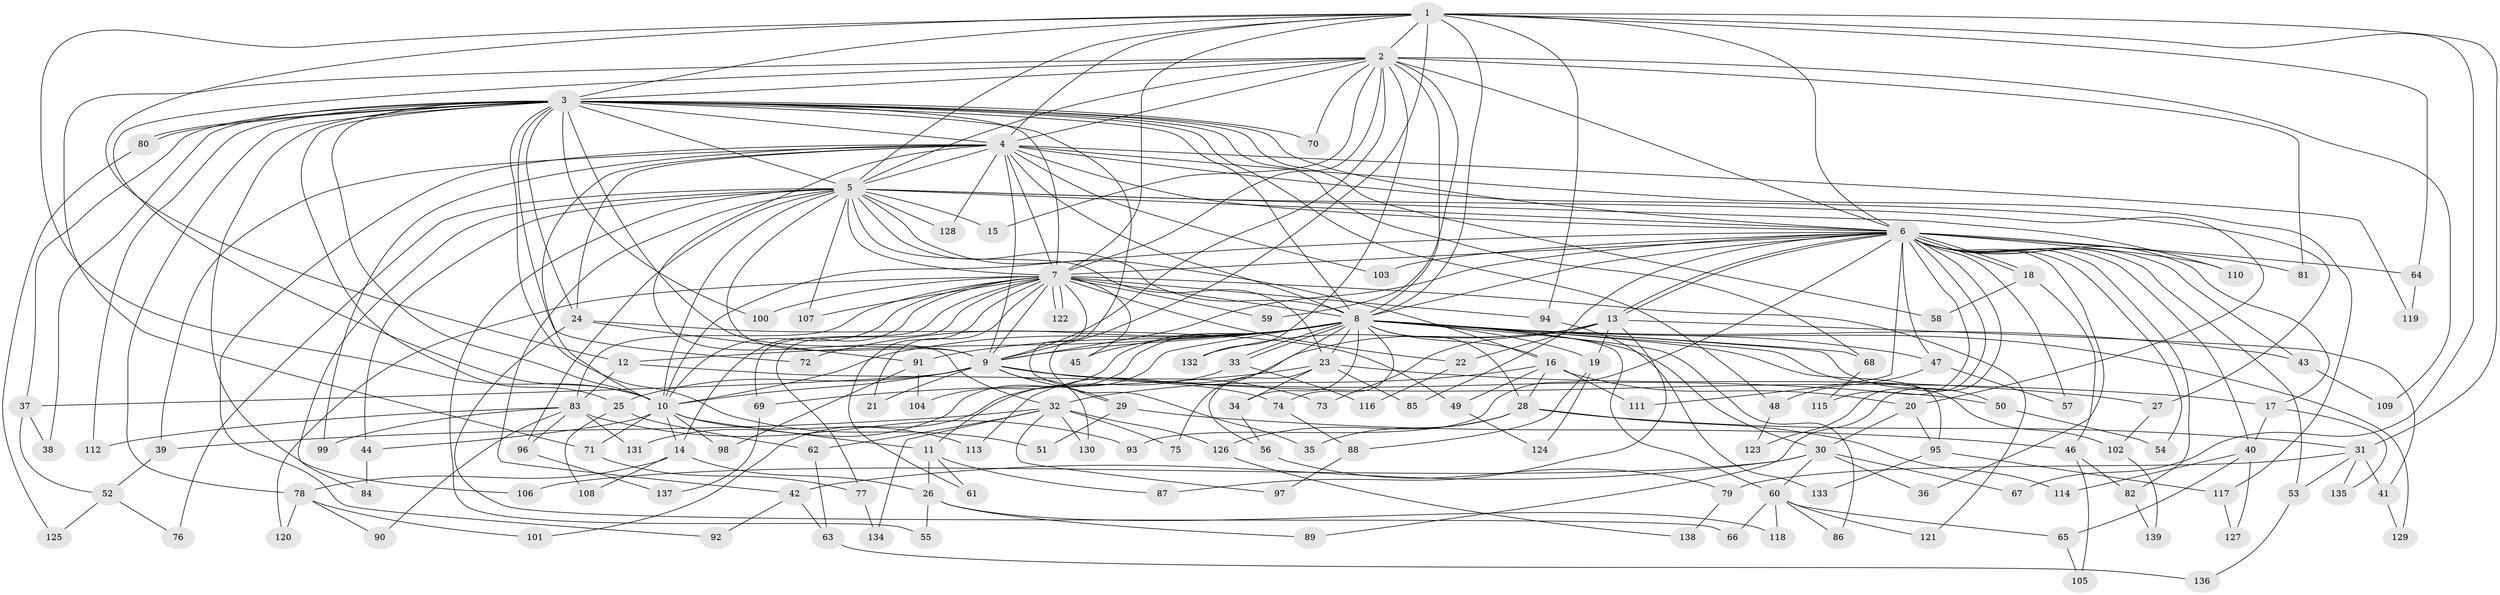 // coarse degree distribution, {16: 0.01818181818181818, 24: 0.03636363636363636, 2: 0.6181818181818182, 3: 0.09090909090909091, 15: 0.01818181818181818, 4: 0.05454545454545454, 1: 0.07272727272727272, 5: 0.01818181818181818, 13: 0.01818181818181818, 12: 0.01818181818181818, 19: 0.01818181818181818, 7: 0.01818181818181818}
// Generated by graph-tools (version 1.1) at 2025/47/03/04/25 21:47:01]
// undirected, 139 vertices, 303 edges
graph export_dot {
graph [start="1"]
  node [color=gray90,style=filled];
  1;
  2;
  3;
  4;
  5;
  6;
  7;
  8;
  9;
  10;
  11;
  12;
  13;
  14;
  15;
  16;
  17;
  18;
  19;
  20;
  21;
  22;
  23;
  24;
  25;
  26;
  27;
  28;
  29;
  30;
  31;
  32;
  33;
  34;
  35;
  36;
  37;
  38;
  39;
  40;
  41;
  42;
  43;
  44;
  45;
  46;
  47;
  48;
  49;
  50;
  51;
  52;
  53;
  54;
  55;
  56;
  57;
  58;
  59;
  60;
  61;
  62;
  63;
  64;
  65;
  66;
  67;
  68;
  69;
  70;
  71;
  72;
  73;
  74;
  75;
  76;
  77;
  78;
  79;
  80;
  81;
  82;
  83;
  84;
  85;
  86;
  87;
  88;
  89;
  90;
  91;
  92;
  93;
  94;
  95;
  96;
  97;
  98;
  99;
  100;
  101;
  102;
  103;
  104;
  105;
  106;
  107;
  108;
  109;
  110;
  111;
  112;
  113;
  114;
  115;
  116;
  117;
  118;
  119;
  120;
  121;
  122;
  123;
  124;
  125;
  126;
  127;
  128;
  129;
  130;
  131;
  132;
  133;
  134;
  135;
  136;
  137;
  138;
  139;
  1 -- 2;
  1 -- 3;
  1 -- 4;
  1 -- 5;
  1 -- 6;
  1 -- 7;
  1 -- 8;
  1 -- 9;
  1 -- 10;
  1 -- 12;
  1 -- 31;
  1 -- 64;
  1 -- 67;
  1 -- 94;
  2 -- 3;
  2 -- 4;
  2 -- 5;
  2 -- 6;
  2 -- 7;
  2 -- 8;
  2 -- 9;
  2 -- 10;
  2 -- 15;
  2 -- 59;
  2 -- 70;
  2 -- 71;
  2 -- 81;
  2 -- 109;
  2 -- 132;
  3 -- 4;
  3 -- 5;
  3 -- 6;
  3 -- 7;
  3 -- 8;
  3 -- 9;
  3 -- 10;
  3 -- 24;
  3 -- 25;
  3 -- 35;
  3 -- 37;
  3 -- 38;
  3 -- 48;
  3 -- 51;
  3 -- 58;
  3 -- 68;
  3 -- 70;
  3 -- 72;
  3 -- 78;
  3 -- 80;
  3 -- 80;
  3 -- 100;
  3 -- 106;
  3 -- 112;
  4 -- 5;
  4 -- 6;
  4 -- 7;
  4 -- 8;
  4 -- 9;
  4 -- 10;
  4 -- 24;
  4 -- 27;
  4 -- 32;
  4 -- 39;
  4 -- 92;
  4 -- 99;
  4 -- 103;
  4 -- 117;
  4 -- 119;
  4 -- 128;
  5 -- 6;
  5 -- 7;
  5 -- 8;
  5 -- 9;
  5 -- 10;
  5 -- 15;
  5 -- 16;
  5 -- 20;
  5 -- 23;
  5 -- 42;
  5 -- 44;
  5 -- 55;
  5 -- 76;
  5 -- 84;
  5 -- 96;
  5 -- 107;
  5 -- 110;
  5 -- 128;
  6 -- 7;
  6 -- 8;
  6 -- 9;
  6 -- 10;
  6 -- 13;
  6 -- 13;
  6 -- 17;
  6 -- 18;
  6 -- 18;
  6 -- 36;
  6 -- 40;
  6 -- 43;
  6 -- 47;
  6 -- 53;
  6 -- 54;
  6 -- 57;
  6 -- 64;
  6 -- 81;
  6 -- 82;
  6 -- 85;
  6 -- 89;
  6 -- 93;
  6 -- 103;
  6 -- 110;
  6 -- 111;
  6 -- 115;
  6 -- 123;
  7 -- 8;
  7 -- 9;
  7 -- 10;
  7 -- 14;
  7 -- 21;
  7 -- 22;
  7 -- 29;
  7 -- 45;
  7 -- 59;
  7 -- 61;
  7 -- 69;
  7 -- 77;
  7 -- 83;
  7 -- 94;
  7 -- 100;
  7 -- 107;
  7 -- 120;
  7 -- 121;
  7 -- 122;
  7 -- 122;
  8 -- 9;
  8 -- 10;
  8 -- 11;
  8 -- 12;
  8 -- 16;
  8 -- 19;
  8 -- 23;
  8 -- 28;
  8 -- 30;
  8 -- 33;
  8 -- 33;
  8 -- 34;
  8 -- 43;
  8 -- 45;
  8 -- 47;
  8 -- 50;
  8 -- 60;
  8 -- 68;
  8 -- 72;
  8 -- 74;
  8 -- 75;
  8 -- 86;
  8 -- 91;
  8 -- 95;
  8 -- 102;
  8 -- 104;
  8 -- 129;
  8 -- 131;
  9 -- 10;
  9 -- 17;
  9 -- 21;
  9 -- 25;
  9 -- 29;
  9 -- 37;
  9 -- 50;
  9 -- 73;
  9 -- 130;
  10 -- 11;
  10 -- 14;
  10 -- 44;
  10 -- 71;
  10 -- 98;
  10 -- 113;
  11 -- 26;
  11 -- 61;
  11 -- 87;
  12 -- 74;
  12 -- 83;
  13 -- 19;
  13 -- 22;
  13 -- 41;
  13 -- 73;
  13 -- 87;
  13 -- 113;
  13 -- 132;
  14 -- 26;
  14 -- 78;
  14 -- 108;
  16 -- 20;
  16 -- 28;
  16 -- 32;
  16 -- 49;
  16 -- 111;
  17 -- 40;
  17 -- 135;
  18 -- 46;
  18 -- 58;
  19 -- 88;
  19 -- 124;
  20 -- 30;
  20 -- 95;
  22 -- 116;
  23 -- 27;
  23 -- 34;
  23 -- 56;
  23 -- 69;
  23 -- 85;
  24 -- 49;
  24 -- 66;
  24 -- 91;
  25 -- 62;
  25 -- 108;
  26 -- 55;
  26 -- 89;
  26 -- 118;
  27 -- 102;
  28 -- 31;
  28 -- 35;
  28 -- 114;
  28 -- 126;
  29 -- 46;
  29 -- 51;
  30 -- 36;
  30 -- 42;
  30 -- 60;
  30 -- 67;
  30 -- 106;
  31 -- 41;
  31 -- 53;
  31 -- 79;
  31 -- 135;
  32 -- 39;
  32 -- 62;
  32 -- 75;
  32 -- 97;
  32 -- 126;
  32 -- 130;
  32 -- 134;
  33 -- 101;
  33 -- 116;
  34 -- 56;
  37 -- 38;
  37 -- 52;
  39 -- 52;
  40 -- 65;
  40 -- 114;
  40 -- 127;
  41 -- 129;
  42 -- 63;
  42 -- 92;
  43 -- 109;
  44 -- 84;
  46 -- 82;
  46 -- 105;
  47 -- 48;
  47 -- 57;
  48 -- 123;
  49 -- 124;
  50 -- 54;
  52 -- 76;
  52 -- 125;
  53 -- 136;
  56 -- 79;
  60 -- 65;
  60 -- 66;
  60 -- 86;
  60 -- 118;
  60 -- 121;
  62 -- 63;
  63 -- 136;
  64 -- 119;
  65 -- 105;
  68 -- 115;
  69 -- 137;
  71 -- 77;
  74 -- 88;
  77 -- 134;
  78 -- 90;
  78 -- 101;
  78 -- 120;
  79 -- 138;
  80 -- 125;
  82 -- 139;
  83 -- 90;
  83 -- 93;
  83 -- 96;
  83 -- 99;
  83 -- 112;
  83 -- 131;
  88 -- 97;
  91 -- 98;
  91 -- 104;
  94 -- 133;
  95 -- 117;
  95 -- 133;
  96 -- 137;
  102 -- 139;
  117 -- 127;
  126 -- 138;
}
